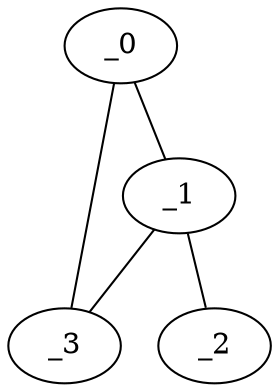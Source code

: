 graph NP1_0115 {
	_0	 [x="0.867176",
		y="2.33128"];
	_1	 [x="2.13838",
		y="0.55061"];
	_0 -- _1;
	_3	 [x="1.21587",
		y="0.908362"];
	_0 -- _3;
	_2	 [x="2.74837",
		y="3.14524"];
	_1 -- _2;
	_1 -- _3;
}
